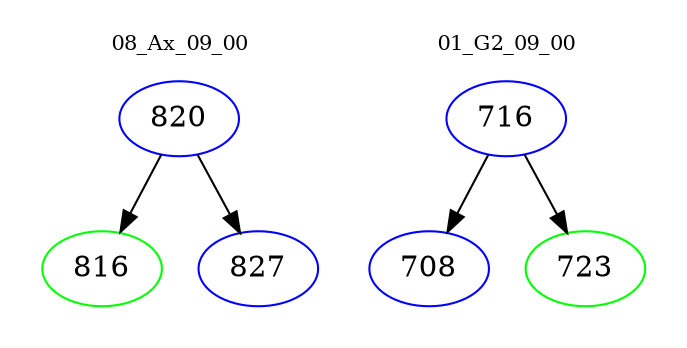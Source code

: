 digraph{
subgraph cluster_0 {
color = white
label = "08_Ax_09_00";
fontsize=10;
T0_820 [label="820", color="blue"]
T0_820 -> T0_816 [color="black"]
T0_816 [label="816", color="green"]
T0_820 -> T0_827 [color="black"]
T0_827 [label="827", color="blue"]
}
subgraph cluster_1 {
color = white
label = "01_G2_09_00";
fontsize=10;
T1_716 [label="716", color="blue"]
T1_716 -> T1_708 [color="black"]
T1_708 [label="708", color="blue"]
T1_716 -> T1_723 [color="black"]
T1_723 [label="723", color="green"]
}
}
